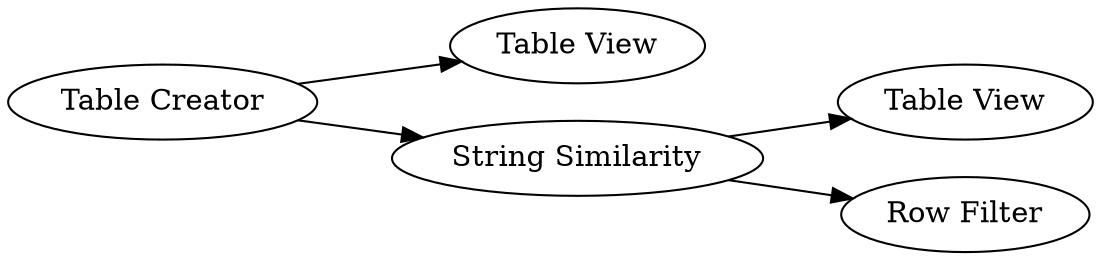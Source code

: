 digraph {
	2 -> 3
	2 -> 1
	1 -> 4
	1 -> 5
	5 [label="Row Filter"]
	1 [label="String Similarity"]
	4 [label="Table View"]
	3 [label="Table View"]
	2 [label="Table Creator"]
	rankdir=LR
}
